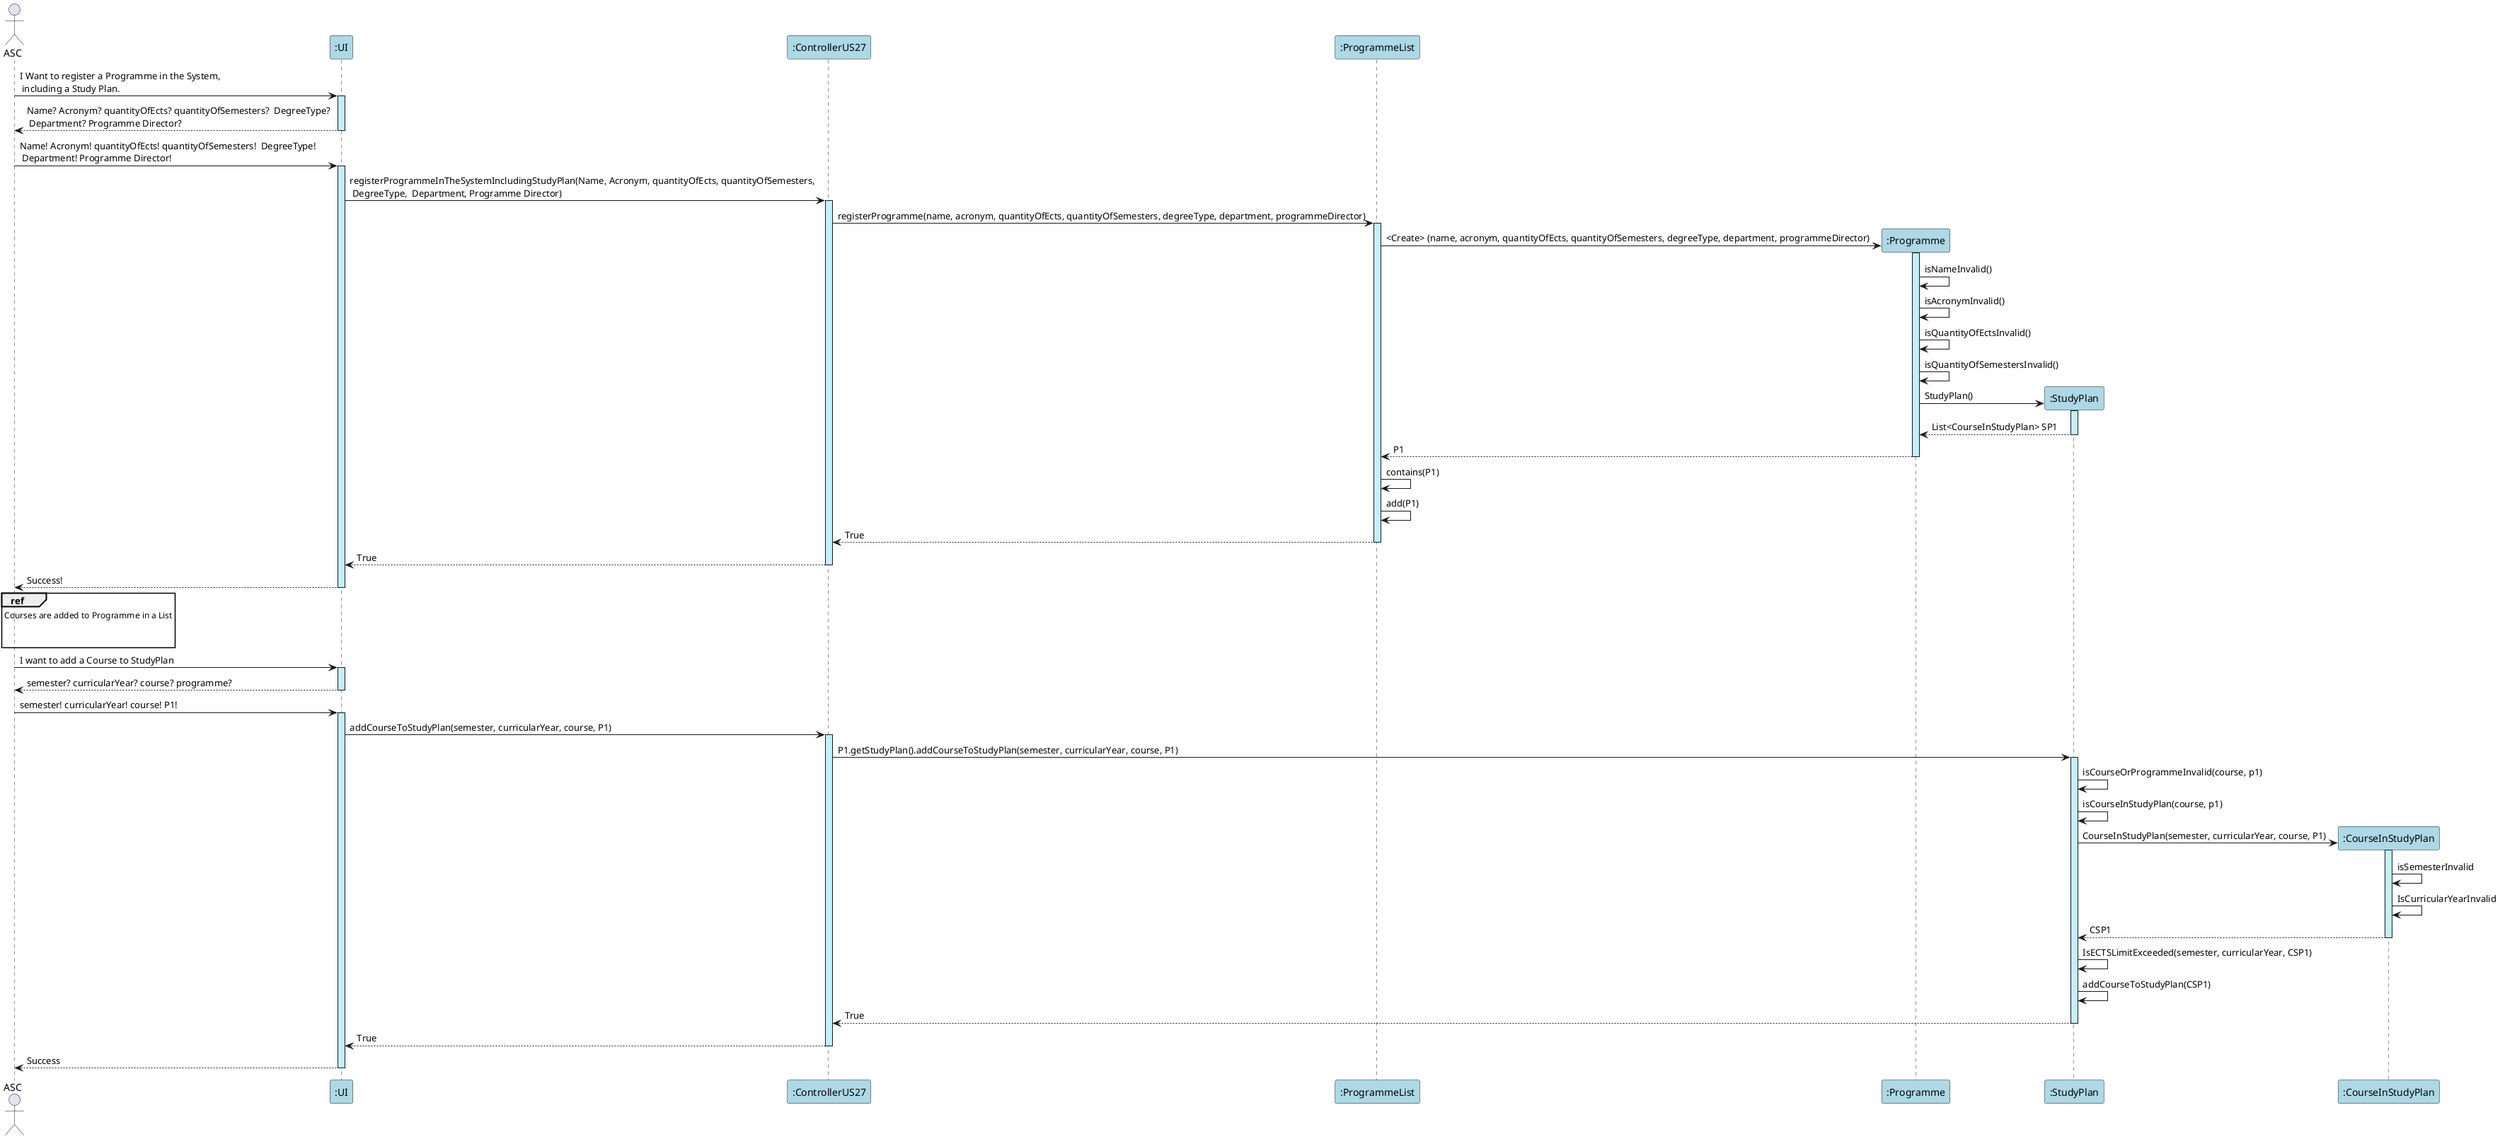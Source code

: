 @startuml
actor ASC as Admin

participant ":UI" as UI #lightblue
participant ":ControllerUS27" as C #lightblue
participant ":ProgrammeList" as PL #lightblue


Admin -> UI ++ #application : I Want to register a Programme in the System,\n including a Study Plan.
UI --> Admin -- : Name? Acronym? quantityOfEcts? quantityOfSemesters?  DegreeType? \n Department? Programme Director?
Admin -> UI ++ #application : Name! Acronym! quantityOfEcts! quantityOfSemesters!  DegreeType! \n Department! Programme Director!
UI -> C ++ #application : registerProgrammeInTheSystemIncludingStudyPlan(Name, Acronym, quantityOfEcts, quantityOfSemesters, \n DegreeType,  Department, Programme Director)
C -> PL ++ #application : registerProgramme(name, acronym, quantityOfEcts, quantityOfSemesters, degreeType, department, programmeDirector)

create ":Programme" as P #lightblue
PL -> P ++ #application : <Create> (name, acronym, quantityOfEcts, quantityOfSemesters, degreeType, department, programmeDirector)
P -> P : isNameInvalid()
P -> P : isAcronymInvalid()
P -> P : isQuantityOfEctsInvalid()
P -> P : isQuantityOfSemestersInvalid()

create ":StudyPlan" as SP #lightblue
P -> SP ++ #application : StudyPlan()
SP --> P -- : List<CourseInStudyPlan> SP1

P --> PL -- : P1

PL -> PL : contains(P1)
PL -> PL : add(P1)

PL --> C -- : True
C --> UI -- : True
UI --> Admin -- : Success!

ref over Admin
Courses are added to Programme in a List


end ref

Admin -> UI ++ #application : I want to add a Course to StudyPlan
UI --> Admin -- : semester? curricularYear? course? programme?
Admin -> UI ++ #application : semester! curricularYear! course! P1!
UI -> C ++ #application : addCourseToStudyPlan(semester, curricularYear, course, P1)
C -> SP ++ #application : P1.getStudyPlan().addCourseToStudyPlan(semester, curricularYear, course, P1)
SP -> SP : isCourseOrProgrammeInvalid(course, p1)
SP -> SP : isCourseInStudyPlan(course, p1)

create ":CourseInStudyPlan" as CSP #lightblue

SP -> CSP ++ #application : CourseInStudyPlan(semester, curricularYear, course, P1)
CSP -> CSP : isSemesterInvalid
CSP -> CSP : IsCurricularYearInvalid

CSP --> SP -- : CSP1

SP -> SP : IsECTSLimitExceeded(semester, curricularYear, CSP1)
SP -> SP : addCourseToStudyPlan(CSP1)

SP --> C -- : True
C --> UI -- : True

UI --> Admin -- : Success

@enduml